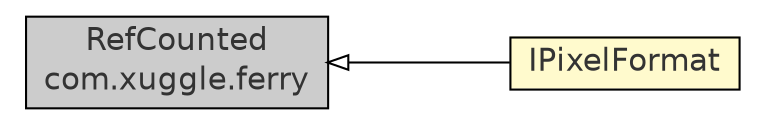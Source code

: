 #!/usr/local/bin/dot
#
# Class diagram 
# Generated by UmlGraph version 4.8 (http://www.spinellis.gr/sw/umlgraph)
#

digraph G {
	edge [fontname="Helvetica",fontsize=10,labelfontname="Helvetica",labelfontsize=10];
	node [fontname="Helvetica",fontsize=10,shape=plaintext];
	rankdir=LR;
	ranksep=1;
	// com.xuggle.ferry.RefCounted
	c5021 [label=<<table border="0" cellborder="1" cellspacing="0" cellpadding="2" port="p" bgcolor="grey80" href="../ferry/RefCounted.html">
		<tr><td><table border="0" cellspacing="0" cellpadding="1">
			<tr><td> RefCounted </td></tr>
			<tr><td> com.xuggle.ferry </td></tr>
		</table></td></tr>
		</table>>, fontname="Helvetica", fontcolor="grey20", fontsize=15.0];
	// com.xuggle.xuggler.IPixelFormat
	c5036 [label=<<table border="0" cellborder="1" cellspacing="0" cellpadding="2" port="p" bgcolor="lemonChiffon" href="./IPixelFormat.html">
		<tr><td><table border="0" cellspacing="0" cellpadding="1">
			<tr><td> IPixelFormat </td></tr>
		</table></td></tr>
		</table>>, fontname="Helvetica", fontcolor="grey20", fontsize=15.0];
	//com.xuggle.xuggler.IPixelFormat extends com.xuggle.ferry.RefCounted
	c5021:p -> c5036:p [dir=back,arrowtail=empty];
}

